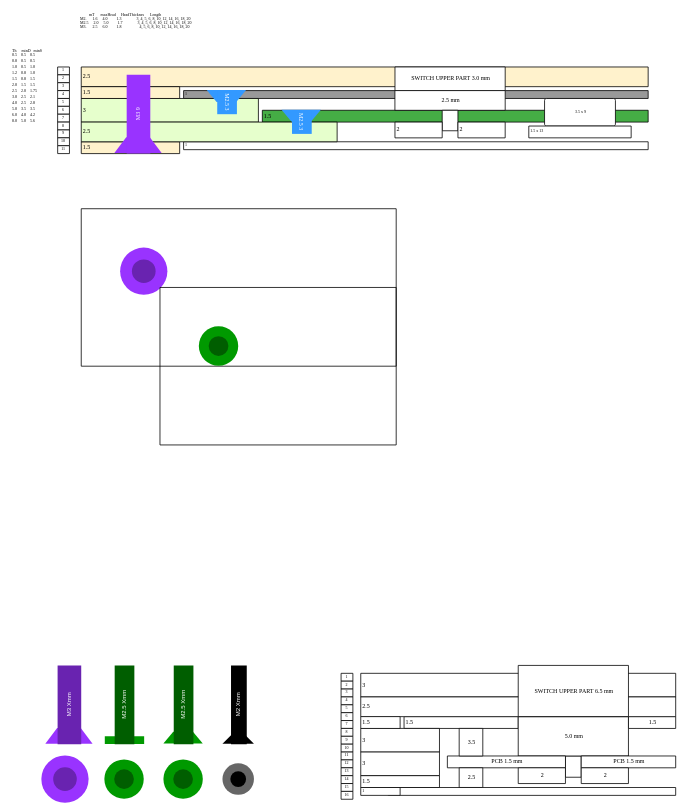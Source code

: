 <mxfile version="25.0.2">
  <diagram name="Page-1" id="6q55u24PyY2lI7wjEJeS">
    <mxGraphModel dx="574" dy="334" grid="1" gridSize="3.937" guides="0" tooltips="1" connect="1" arrows="1" fold="1" page="1" pageScale="1" pageWidth="583" pageHeight="827" math="0" shadow="0">
      <root>
        <mxCell id="0" />
        <mxCell id="1" parent="0" />
        <mxCell id="PEXuOpN_gfjlifwDr6Oz-19" value="1.5" style="verticalLabelPosition=middle;verticalAlign=middle;shape=mxgraph.basic.rect;fillColor2=none;strokeWidth=0.394;size=20;indent=5;snapToPoint=1;spacing=0;fontSize=3;labelPosition=center;align=left;spacingTop=1.968;fontFamily=Consolas;spacingLeft=1.968;fillColor=#FFF2CC;" parent="1" vertex="1">
          <mxGeometry x="39.38" y="84.65" width="49.2" height="5.9" as="geometry" />
        </mxCell>
        <mxCell id="BOpzRuNXo1N_ohKq1Wjf-14" value="1.5" style="verticalLabelPosition=middle;verticalAlign=middle;shape=mxgraph.basic.rect;fillColor2=none;strokeWidth=0.394;size=20;indent=5;snapToPoint=1;spacing=0;fontSize=3;labelPosition=center;align=left;spacingTop=1.968;spacingLeft=1.968;fontFamily=Consolas;" parent="1" vertex="1">
          <mxGeometry x="200.78" y="372.06" width="57.09" height="5.91" as="geometry" />
        </mxCell>
        <mxCell id="BFdBF8wN3BKMCY04Q8-_-1" value="3" style="verticalLabelPosition=middle;verticalAlign=middle;shape=mxgraph.basic.rect;fillColor2=none;strokeWidth=0.394;size=5;indent=5;topLeftStyle=default;fontSize=3;labelPosition=center;align=left;spacing=0;spacingLeft=1.968;fontFamily=Consolas;spacingTop=1.968;" parent="1" vertex="1">
          <mxGeometry x="179.13" y="350.41" width="157.47" height="11.81" as="geometry" />
        </mxCell>
        <mxCell id="BFdBF8wN3BKMCY04Q8-_-3" value="3" style="verticalLabelPosition=middle;verticalAlign=middle;shape=mxgraph.basic.rect;fillColor2=none;strokeWidth=0.394;size=20;indent=5;labelPosition=center;align=left;fontSize=3;spacing=0;spacingLeft=1.968;fontFamily=Consolas;spacingTop=1.968;" parent="1" vertex="1">
          <mxGeometry x="179.13" y="377.96" width="39.36" height="11.82" as="geometry" />
        </mxCell>
        <mxCell id="BFdBF8wN3BKMCY04Q8-_-4" value="1" style="verticalLabelPosition=middle;verticalAlign=middle;shape=mxgraph.basic.rect;fillColor2=none;strokeWidth=0.394;size=20;indent=5;spacing=0;fontSize=2;labelPosition=center;align=left;spacingLeft=1.968;fontFamily=Consolas;spacingTop=1.968;" parent="1" vertex="1">
          <mxGeometry x="192.9" y="407.5" width="143.69" height="3.94" as="geometry" />
        </mxCell>
        <mxCell id="BFdBF8wN3BKMCY04Q8-_-5" value="" style="verticalLabelPosition=bottom;verticalAlign=top;shape=mxgraph.basic.rect;fillColor2=none;strokeWidth=0.394;size=20;indent=5;snapToPoint=1;spacing=0;fontFamily=Consolas;spacingTop=1.968;spacingLeft=1.968;" parent="1" vertex="1">
          <mxGeometry x="281.48" y="391.74" width="7.87" height="10.63" as="geometry" />
        </mxCell>
        <mxCell id="BFdBF8wN3BKMCY04Q8-_-6" value="5.0 mm" style="verticalLabelPosition=middle;verticalAlign=middle;shape=mxgraph.basic.rect;fillColor2=none;strokeWidth=0.394;size=20;indent=5;snapToPoint=1;labelPosition=center;align=center;spacing=0;fontSize=3;fontFamily=Consolas;spacingTop=1.968;spacingLeft=1.968;" parent="1" vertex="1">
          <mxGeometry x="257.858" y="372.054" width="55.118" height="19.68" as="geometry" />
        </mxCell>
        <mxCell id="BOpzRuNXo1N_ohKq1Wjf-1" value="PCB 1.5 mm" style="verticalLabelPosition=middle;verticalAlign=middle;shape=mxgraph.basic.rect;fillColor2=none;strokeWidth=0.394;size=20;indent=5;snapToPoint=1;spacing=0;fontSize=3;labelPosition=center;align=center;spacingTop=1.968;fontFamily=Consolas;spacingLeft=1.968;" parent="1" vertex="1">
          <mxGeometry x="222.43" y="391.74" width="59.06" height="5.91" as="geometry" />
        </mxCell>
        <mxCell id="BOpzRuNXo1N_ohKq1Wjf-7" value="PCB 1.5 mm" style="verticalLabelPosition=middle;verticalAlign=middle;shape=mxgraph.basic.rect;fillColor2=none;strokeWidth=0.394;size=20;indent=5;snapToPoint=1;spacing=0;fontSize=3;labelPosition=center;align=center;spacingTop=1.968;fontFamily=Consolas;spacingLeft=1.968;" parent="1" vertex="1">
          <mxGeometry x="289.36" y="391.74" width="47.24" height="5.91" as="geometry" />
        </mxCell>
        <mxCell id="BOpzRuNXo1N_ohKq1Wjf-8" value="2" style="verticalLabelPosition=middle;verticalAlign=middle;shape=mxgraph.basic.rect;fillColor2=none;strokeWidth=0.394;size=20;indent=5;snapToPoint=1;spacing=0;fontSize=3;labelPosition=center;align=center;spacingTop=1.968;fontFamily=Consolas;spacingLeft=1.968;" parent="1" vertex="1">
          <mxGeometry x="257.86" y="397.65" width="23.61" height="7.874" as="geometry" />
        </mxCell>
        <mxCell id="BOpzRuNXo1N_ohKq1Wjf-16" value="1.5" style="verticalLabelPosition=middle;verticalAlign=middle;shape=mxgraph.basic.rect;fillColor2=none;strokeWidth=0.394;size=20;indent=5;snapToPoint=1;spacing=0;fontSize=3;labelPosition=center;align=center;spacingTop=1.968;fontFamily=Consolas;spacingLeft=1.968;" parent="1" vertex="1">
          <mxGeometry x="312.99" y="372.06" width="23.61" height="5.91" as="geometry" />
        </mxCell>
        <mxCell id="12Ary9XXmufizBWTGnjO-1" value="1" style="verticalLabelPosition=middle;verticalAlign=middle;shape=mxgraph.basic.rect;fillColor2=none;strokeWidth=0.394;size=20;indent=5;snapToPoint=1;spacing=0;fontSize=2;labelPosition=center;align=left;spacingTop=1.968;spacingLeft=1.968;fontFamily=Consolas;fillColor=#999999;" parent="1" vertex="1">
          <mxGeometry x="90.55" y="59.05" width="232.28" height="3.94" as="geometry" />
        </mxCell>
        <mxCell id="12Ary9XXmufizBWTGnjO-2" value="2.5" style="verticalLabelPosition=middle;verticalAlign=middle;shape=mxgraph.basic.rect;fillColor2=none;strokeWidth=0.394;size=5;indent=5;topLeftStyle=default;spacing=0;labelPosition=center;align=left;fontSize=3;spacingLeft=1.968;fontFamily=Consolas;spacingTop=1.968;fillColor=#FFF2CC;" parent="1" vertex="1">
          <mxGeometry x="39.37" y="47.24" width="283.46" height="9.84" as="geometry" />
        </mxCell>
        <mxCell id="12Ary9XXmufizBWTGnjO-4" value="1" style="verticalLabelPosition=middle;verticalAlign=middle;shape=mxgraph.basic.rect;fillColor2=none;strokeWidth=0.394;size=20;indent=5;labelPosition=center;align=left;spacing=0;fontSize=2;spacingLeft=1.968;fontFamily=Consolas;spacingTop=1.968;fillColor=none;" parent="1" vertex="1">
          <mxGeometry x="90.55" y="84.64" width="232.28" height="3.94" as="geometry" />
        </mxCell>
        <mxCell id="12Ary9XXmufizBWTGnjO-7" value="SWITCH UPPER PART 3.0 mm" style="verticalLabelPosition=middle;verticalAlign=middle;shape=mxgraph.basic.rect;fillColor2=none;strokeWidth=0.394;size=20;indent=5;snapToPoint=1;spacing=0;fontSize=3;labelPosition=center;align=center;fontFamily=Consolas;spacingTop=1.968;spacingLeft=1.968;fillColor=default;" parent="1" vertex="1">
          <mxGeometry x="196.24" y="47.24" width="55.11" height="11.81" as="geometry" />
        </mxCell>
        <mxCell id="12Ary9XXmufizBWTGnjO-9" value="1.5" style="verticalLabelPosition=middle;verticalAlign=middle;shape=mxgraph.basic.rect;fillColor2=none;strokeWidth=0.394;size=20;indent=5;snapToPoint=1;spacing=0;fontSize=3;labelPosition=center;align=left;spacingTop=1.968;fontFamily=Consolas;spacingLeft=1.968;spacingRight=3.937;fillColor=#45AD45;" parent="1" vertex="1">
          <mxGeometry x="129.92" y="68.89" width="192.91" height="5.91" as="geometry" />
        </mxCell>
        <mxCell id="IHAw7xpyFStyCsIP_Cdi-9" value="&lt;div&gt;&lt;font face=&quot;Consolas&quot; style=&quot;font-size: 2px;&quot;&gt;Th&amp;nbsp; &amp;nbsp; &amp;nbsp;minD&amp;nbsp; &amp;nbsp;minS&lt;/font&gt;&lt;/div&gt;&lt;font face=&quot;Consolas&quot; style=&quot;font-size: 2px;&quot;&gt;0.5&amp;nbsp; &amp;nbsp; 0.5&amp;nbsp; &amp;nbsp; 0.5&lt;/font&gt;&lt;div style=&quot;line-height: 150%;&quot;&gt;&lt;font face=&quot;Consolas&quot; style=&quot;font-size: 2px;&quot;&gt;0.8&amp;nbsp; &amp;nbsp; 0.5&amp;nbsp; &amp;nbsp; 0.5&lt;/font&gt;&lt;/div&gt;&lt;div style=&quot;line-height: 150%;&quot;&gt;&lt;font face=&quot;Consolas&quot; style=&quot;font-size: 2px;&quot;&gt;1.0&amp;nbsp; &amp;nbsp; 0.5&amp;nbsp; &amp;nbsp; 1.0&lt;/font&gt;&lt;/div&gt;&lt;div style=&quot;line-height: 150%;&quot;&gt;&lt;font face=&quot;Consolas&quot; style=&quot;font-size: 2px;&quot;&gt;1.2&amp;nbsp; &amp;nbsp; 0.8&amp;nbsp; &amp;nbsp; 1.0&lt;/font&gt;&lt;/div&gt;&lt;div style=&quot;line-height: 150%;&quot;&gt;&lt;font face=&quot;Consolas&quot; style=&quot;font-size: 2px;&quot;&gt;1.5&amp;nbsp; &amp;nbsp; 0.8&amp;nbsp; &amp;nbsp; 1.5&lt;/font&gt;&lt;/div&gt;&lt;div style=&quot;line-height: 150%;&quot;&gt;&lt;font face=&quot;Consolas&quot; style=&quot;font-size: 2px;&quot;&gt;2.0&amp;nbsp; &amp;nbsp; 1.5&amp;nbsp; &amp;nbsp; 1.5&lt;/font&gt;&lt;/div&gt;&lt;div style=&quot;line-height: 150%;&quot;&gt;&lt;font face=&quot;Consolas&quot; style=&quot;font-size: 2px;&quot;&gt;2.5&amp;nbsp; &amp;nbsp; 2.0&amp;nbsp; &amp;nbsp; 1.75&lt;/font&gt;&lt;/div&gt;&lt;div style=&quot;line-height: 150%;&quot;&gt;&lt;font face=&quot;Consolas&quot; style=&quot;font-size: 2px;&quot;&gt;3.0&amp;nbsp; &amp;nbsp; 2.5&amp;nbsp; &amp;nbsp; 2.1&lt;/font&gt;&lt;/div&gt;&lt;div style=&quot;line-height: 150%;&quot;&gt;&lt;font face=&quot;Consolas&quot; style=&quot;font-size: 2px;&quot;&gt;4.0&amp;nbsp; &amp;nbsp; 2.5&amp;nbsp; &amp;nbsp; 2.8&lt;/font&gt;&lt;/div&gt;&lt;div style=&quot;line-height: 150%;&quot;&gt;&lt;font face=&quot;Consolas&quot; style=&quot;font-size: 2px;&quot;&gt;5.0&amp;nbsp; &amp;nbsp; 3.5&amp;nbsp; &amp;nbsp; 3.5&lt;/font&gt;&lt;/div&gt;&lt;div style=&quot;line-height: 150%;&quot;&gt;&lt;font face=&quot;Consolas&quot; style=&quot;font-size: 2px;&quot;&gt;6.0&amp;nbsp; &amp;nbsp; 4.0&amp;nbsp; &amp;nbsp; 4.2&lt;/font&gt;&lt;/div&gt;&lt;div style=&quot;line-height: 150%;&quot;&gt;&lt;font face=&quot;Consolas&quot; style=&quot;font-size: 2px;&quot;&gt;8.0&amp;nbsp; &amp;nbsp; 5.0&amp;nbsp; &amp;nbsp; 5.6&lt;/font&gt;&lt;/div&gt;" style="text;html=1;align=left;verticalAlign=top;whiteSpace=wrap;rounded=0;fontSize=2;spacing=0;spacingLeft=5.905;" parent="1" vertex="1">
          <mxGeometry x="-0.01" y="32.8" width="37.81" height="45.27" as="geometry" />
        </mxCell>
        <mxCell id="pGMCf8du6IPaKGWiBUyU-11" value="3.5" style="verticalLabelPosition=middle;verticalAlign=middle;shape=mxgraph.basic.rect;fillColor2=none;strokeWidth=0.394;size=20;indent=0;snapToPoint=1;spacing=0;labelPosition=center;align=center;fontSize=3;fontFamily=Consolas;spacingTop=1.968;spacingLeft=1.968;" parent="1" vertex="1">
          <mxGeometry x="228.34" y="377.96" width="11.81" height="13.78" as="geometry" />
        </mxCell>
        <mxCell id="I9b-SbaB7nnPd9SZiFOt-1" value="1" style="verticalLabelPosition=middle;verticalAlign=middle;shape=mxgraph.basic.rect;fillColor2=none;strokeWidth=0.394;size=20;indent=5;snapToPoint=1;spacing=0;fontSize=2;labelPosition=center;align=center;spacingTop=1.968;spacingLeft=0;spacingRight=0;fontFamily=Consolas;" parent="1" vertex="1">
          <mxGeometry x="27.57" y="47.24" width="5.9" height="3.93" as="geometry" />
        </mxCell>
        <mxCell id="I9b-SbaB7nnPd9SZiFOt-2" value="2" style="verticalLabelPosition=middle;verticalAlign=middle;shape=mxgraph.basic.rect;fillColor2=none;strokeWidth=0.394;size=20;indent=5;snapToPoint=1;spacing=0;fontSize=2;labelPosition=center;align=center;spacingTop=1.968;spacingLeft=0;spacingRight=0;fontFamily=Consolas;" parent="1" vertex="1">
          <mxGeometry x="27.57" y="51.17" width="5.9" height="3.93" as="geometry" />
        </mxCell>
        <mxCell id="I9b-SbaB7nnPd9SZiFOt-3" value="3" style="verticalLabelPosition=middle;verticalAlign=middle;shape=mxgraph.basic.rect;fillColor2=none;strokeWidth=0.394;size=20;indent=5;snapToPoint=1;spacing=0;fontSize=2;labelPosition=center;align=center;spacingTop=1.968;spacingLeft=0;spacingRight=0;fontFamily=Consolas;" parent="1" vertex="1">
          <mxGeometry x="27.57" y="55.11" width="5.9" height="3.93" as="geometry" />
        </mxCell>
        <mxCell id="I9b-SbaB7nnPd9SZiFOt-4" value="4" style="verticalLabelPosition=middle;verticalAlign=middle;shape=mxgraph.basic.rect;fillColor2=none;strokeWidth=0.394;size=1.77;indent=5;snapToPoint=1;spacing=0;fontSize=2;labelPosition=center;align=center;spacingTop=1.968;spacingLeft=0;spacingRight=0;fontFamily=Consolas;" parent="1" vertex="1">
          <mxGeometry x="27.57" y="59.05" width="5.9" height="3.93" as="geometry" />
        </mxCell>
        <mxCell id="I9b-SbaB7nnPd9SZiFOt-5" value="5" style="verticalLabelPosition=middle;verticalAlign=middle;shape=mxgraph.basic.rect;fillColor2=none;strokeWidth=0.394;size=1.77;indent=5;snapToPoint=1;spacing=0;fontSize=2;labelPosition=center;align=center;spacingTop=1.968;spacingLeft=0;spacingRight=0;fontFamily=Consolas;" parent="1" vertex="1">
          <mxGeometry x="27.57" y="62.99" width="5.9" height="3.93" as="geometry" />
        </mxCell>
        <mxCell id="I9b-SbaB7nnPd9SZiFOt-6" value="6" style="verticalLabelPosition=middle;verticalAlign=middle;shape=mxgraph.basic.rect;fillColor2=none;strokeWidth=0.394;size=1.77;indent=5;snapToPoint=1;spacing=0;fontSize=2;labelPosition=center;align=center;spacingTop=1.968;spacingLeft=0;spacingRight=0;fontFamily=Consolas;" parent="1" vertex="1">
          <mxGeometry x="27.57" y="66.92" width="5.9" height="3.93" as="geometry" />
        </mxCell>
        <mxCell id="I9b-SbaB7nnPd9SZiFOt-7" value="7" style="verticalLabelPosition=middle;verticalAlign=middle;shape=mxgraph.basic.rect;fillColor2=none;strokeWidth=0.394;size=1.77;indent=5;snapToPoint=1;spacing=0;fontSize=2;labelPosition=center;align=center;spacingTop=1.968;spacingLeft=0;spacingRight=0;fontFamily=Consolas;" parent="1" vertex="1">
          <mxGeometry x="27.57" y="70.86" width="5.9" height="3.93" as="geometry" />
        </mxCell>
        <mxCell id="I9b-SbaB7nnPd9SZiFOt-8" value="8" style="verticalLabelPosition=middle;verticalAlign=middle;shape=mxgraph.basic.rect;fillColor2=none;strokeWidth=0.394;size=1.77;indent=5;snapToPoint=1;spacing=0;fontSize=2;labelPosition=center;align=center;spacingTop=1.968;spacingLeft=0;spacingRight=0;fontFamily=Consolas;" parent="1" vertex="1">
          <mxGeometry x="27.57" y="74.8" width="5.9" height="3.93" as="geometry" />
        </mxCell>
        <mxCell id="I9b-SbaB7nnPd9SZiFOt-9" value="9" style="verticalLabelPosition=middle;verticalAlign=middle;shape=mxgraph.basic.rect;fillColor2=none;strokeWidth=0.394;size=1.77;indent=5;snapToPoint=1;spacing=0;fontSize=2;labelPosition=center;align=center;spacingTop=1.968;spacingLeft=0;spacingRight=0;fontFamily=Consolas;" parent="1" vertex="1">
          <mxGeometry x="27.57" y="78.73" width="5.9" height="3.93" as="geometry" />
        </mxCell>
        <mxCell id="I9b-SbaB7nnPd9SZiFOt-12" value="1" style="verticalLabelPosition=middle;verticalAlign=middle;shape=mxgraph.basic.rect;fillColor2=none;strokeWidth=0.394;size=20;indent=5;snapToPoint=1;spacing=0;fontSize=2;labelPosition=center;align=center;spacingTop=1.968;spacingLeft=0;spacingRight=0;fontFamily=Consolas;" parent="1" vertex="1">
          <mxGeometry x="169.29" y="350.41" width="5.9" height="3.93" as="geometry" />
        </mxCell>
        <mxCell id="I9b-SbaB7nnPd9SZiFOt-13" value="2" style="verticalLabelPosition=middle;verticalAlign=middle;shape=mxgraph.basic.rect;fillColor2=none;strokeWidth=0.394;size=20;indent=5;snapToPoint=1;spacing=0;fontSize=2;labelPosition=center;align=center;spacingTop=1.968;spacingLeft=0;spacingRight=0;fontFamily=Consolas;" parent="1" vertex="1">
          <mxGeometry x="169.29" y="354.34" width="5.9" height="3.93" as="geometry" />
        </mxCell>
        <mxCell id="I9b-SbaB7nnPd9SZiFOt-14" value="3" style="verticalLabelPosition=middle;verticalAlign=middle;shape=mxgraph.basic.rect;fillColor2=none;strokeWidth=0.394;size=20;indent=5;snapToPoint=1;spacing=0;fontSize=2;labelPosition=center;align=center;spacingTop=1.968;spacingLeft=0;spacingRight=0;fontFamily=Consolas;" parent="1" vertex="1">
          <mxGeometry x="169.29" y="358.28" width="5.9" height="3.93" as="geometry" />
        </mxCell>
        <mxCell id="I9b-SbaB7nnPd9SZiFOt-15" value="4" style="verticalLabelPosition=middle;verticalAlign=middle;shape=mxgraph.basic.rect;fillColor2=none;strokeWidth=0.394;size=1.77;indent=5;snapToPoint=1;spacing=0;fontSize=2;labelPosition=center;align=center;spacingTop=1.968;spacingLeft=0;spacingRight=0;fontFamily=Consolas;" parent="1" vertex="1">
          <mxGeometry x="169.29" y="362.22" width="5.9" height="3.93" as="geometry" />
        </mxCell>
        <mxCell id="I9b-SbaB7nnPd9SZiFOt-16" value="5" style="verticalLabelPosition=middle;verticalAlign=middle;shape=mxgraph.basic.rect;fillColor2=none;strokeWidth=0.394;size=1.77;indent=5;snapToPoint=1;spacing=0;fontSize=2;labelPosition=center;align=center;spacingTop=1.968;spacingLeft=0;spacingRight=0;fontFamily=Consolas;" parent="1" vertex="1">
          <mxGeometry x="169.29" y="366.16" width="5.9" height="3.93" as="geometry" />
        </mxCell>
        <mxCell id="I9b-SbaB7nnPd9SZiFOt-17" value="6" style="verticalLabelPosition=middle;verticalAlign=middle;shape=mxgraph.basic.rect;fillColor2=none;strokeWidth=0.394;size=1.77;indent=5;snapToPoint=1;spacing=0;fontSize=2;labelPosition=center;align=center;spacingTop=1.968;spacingLeft=0;spacingRight=0;fontFamily=Consolas;" parent="1" vertex="1">
          <mxGeometry x="169.29" y="370.09" width="5.9" height="3.93" as="geometry" />
        </mxCell>
        <mxCell id="I9b-SbaB7nnPd9SZiFOt-18" value="7" style="verticalLabelPosition=middle;verticalAlign=middle;shape=mxgraph.basic.rect;fillColor2=none;strokeWidth=0.394;size=1.77;indent=5;snapToPoint=1;spacing=0;fontSize=2;labelPosition=center;align=center;spacingTop=1.968;spacingLeft=0;spacingRight=0;fontFamily=Consolas;" parent="1" vertex="1">
          <mxGeometry x="169.29" y="374.03" width="5.9" height="3.93" as="geometry" />
        </mxCell>
        <mxCell id="I9b-SbaB7nnPd9SZiFOt-19" value="8" style="verticalLabelPosition=middle;verticalAlign=middle;shape=mxgraph.basic.rect;fillColor2=none;strokeWidth=0.394;size=1.77;indent=5;snapToPoint=1;spacing=0;fontSize=2;labelPosition=center;align=center;spacingTop=1.968;spacingLeft=0;spacingRight=0;fontFamily=Consolas;" parent="1" vertex="1">
          <mxGeometry x="169.29" y="377.97" width="5.9" height="3.93" as="geometry" />
        </mxCell>
        <mxCell id="I9b-SbaB7nnPd9SZiFOt-20" value="9" style="verticalLabelPosition=middle;verticalAlign=middle;shape=mxgraph.basic.rect;fillColor2=none;strokeWidth=0.394;size=1.77;indent=5;snapToPoint=1;spacing=0;fontSize=2;labelPosition=center;align=center;spacingTop=1.968;spacingLeft=0;spacingRight=0;fontFamily=Consolas;" parent="1" vertex="1">
          <mxGeometry x="169.29" y="381.9" width="5.9" height="3.93" as="geometry" />
        </mxCell>
        <mxCell id="I9b-SbaB7nnPd9SZiFOt-21" value="10" style="verticalLabelPosition=middle;verticalAlign=middle;shape=mxgraph.basic.rect;fillColor2=none;strokeWidth=0.394;size=1.77;indent=5;snapToPoint=1;spacing=0;fontSize=2;labelPosition=center;align=center;spacingTop=1.968;spacingLeft=0;spacingRight=0;fontFamily=Consolas;" parent="1" vertex="1">
          <mxGeometry x="169.29" y="385.84" width="5.9" height="3.93" as="geometry" />
        </mxCell>
        <mxCell id="I9b-SbaB7nnPd9SZiFOt-22" value="11" style="verticalLabelPosition=middle;verticalAlign=middle;shape=mxgraph.basic.rect;fillColor2=none;strokeWidth=0.394;size=1.77;indent=5;snapToPoint=1;spacing=0;fontSize=2;labelPosition=center;align=center;spacingTop=1.968;spacingLeft=0;spacingRight=0;fontFamily=Consolas;" parent="1" vertex="1">
          <mxGeometry x="169.29" y="389.78" width="5.9" height="3.93" as="geometry" />
        </mxCell>
        <mxCell id="I9b-SbaB7nnPd9SZiFOt-23" value="12" style="verticalLabelPosition=middle;verticalAlign=middle;shape=mxgraph.basic.rect;fillColor2=none;strokeWidth=0.394;size=1.77;indent=5;snapToPoint=1;spacing=0;fontSize=2;labelPosition=center;align=center;spacingTop=1.968;spacingLeft=0;spacingRight=0;fontFamily=Consolas;" parent="1" vertex="1">
          <mxGeometry x="169.29" y="393.71" width="5.9" height="3.93" as="geometry" />
        </mxCell>
        <mxCell id="I9b-SbaB7nnPd9SZiFOt-24" value="13" style="verticalLabelPosition=middle;verticalAlign=middle;shape=mxgraph.basic.rect;fillColor2=none;strokeWidth=0.394;size=1.77;indent=5;snapToPoint=1;spacing=0;fontSize=2;labelPosition=center;align=center;spacingTop=1.968;spacingLeft=0;spacingRight=0;fontFamily=Consolas;" parent="1" vertex="1">
          <mxGeometry x="169.29" y="397.65" width="5.9" height="3.93" as="geometry" />
        </mxCell>
        <mxCell id="I9b-SbaB7nnPd9SZiFOt-25" value="14" style="verticalLabelPosition=middle;verticalAlign=middle;shape=mxgraph.basic.rect;fillColor2=none;strokeWidth=0.394;size=1.77;indent=5;snapToPoint=1;spacing=0;fontSize=2;labelPosition=center;align=center;spacingTop=1.968;spacingLeft=0;spacingRight=0;fontFamily=Consolas;" parent="1" vertex="1">
          <mxGeometry x="169.29" y="401.59" width="5.9" height="3.93" as="geometry" />
        </mxCell>
        <mxCell id="I9b-SbaB7nnPd9SZiFOt-26" value="15" style="verticalLabelPosition=middle;verticalAlign=middle;shape=mxgraph.basic.rect;fillColor2=none;strokeWidth=0.394;size=1.77;indent=5;snapToPoint=1;spacing=0;fontSize=2;labelPosition=center;align=center;spacingTop=1.968;spacingLeft=0;spacingRight=0;fontFamily=Consolas;" parent="1" vertex="1">
          <mxGeometry x="169.29" y="405.52" width="5.9" height="3.93" as="geometry" />
        </mxCell>
        <mxCell id="I9b-SbaB7nnPd9SZiFOt-27" value="16" style="verticalLabelPosition=middle;verticalAlign=middle;shape=mxgraph.basic.rect;fillColor2=none;strokeWidth=0.394;size=1.77;indent=5;snapToPoint=1;spacing=0;fontSize=2;labelPosition=center;align=center;spacingTop=1.968;spacingLeft=0;spacingRight=0;fontFamily=Consolas;" parent="1" vertex="1">
          <mxGeometry x="169.29" y="409.45" width="5.9" height="3.93" as="geometry" />
        </mxCell>
        <mxCell id="ATwWc056X0EkysEUGRjf-2" value="10" style="verticalLabelPosition=middle;verticalAlign=middle;shape=mxgraph.basic.rect;fillColor2=none;strokeWidth=0.394;size=1.82;indent=5;snapToPoint=1;spacing=0;fontSize=2;labelPosition=center;align=center;spacingTop=1.968;spacingLeft=0;spacingRight=0;fontFamily=Consolas;" parent="1" vertex="1">
          <mxGeometry x="27.58" y="82.67" width="5.9" height="3.93" as="geometry" />
        </mxCell>
        <mxCell id="-E6dwC6fU4psSkvqUc8i-1" value="3" style="verticalLabelPosition=middle;verticalAlign=middle;shape=mxgraph.basic.rect;fillColor2=none;strokeWidth=0.394;size=20;indent=5;labelPosition=center;align=left;fontSize=3;spacing=0;spacingLeft=1.968;fontFamily=Consolas;spacingTop=1.968;" parent="1" vertex="1">
          <mxGeometry x="179.13" y="389.78" width="39.36" height="11.81" as="geometry" />
        </mxCell>
        <mxCell id="-E6dwC6fU4psSkvqUc8i-2" value="1.5" style="verticalLabelPosition=middle;verticalAlign=middle;shape=mxgraph.basic.rect;fillColor2=none;strokeWidth=0.394;size=20;indent=5;labelPosition=center;align=left;fontSize=3;spacing=0;spacingLeft=1.968;fontFamily=Consolas;spacingTop=1.968;" parent="1" vertex="1">
          <mxGeometry x="179.13" y="401.59" width="39.36" height="5.91" as="geometry" />
        </mxCell>
        <mxCell id="-E6dwC6fU4psSkvqUc8i-3" value="2.5" style="verticalLabelPosition=middle;verticalAlign=middle;shape=mxgraph.basic.rect;fillColor2=none;strokeWidth=0.394;size=5;indent=5;topLeftStyle=default;fontSize=3;labelPosition=center;align=left;spacing=0;spacingLeft=1.968;fontFamily=Consolas;spacingTop=1.968;" parent="1" vertex="1">
          <mxGeometry x="179.13" y="362.22" width="157.47" height="9.85" as="geometry" />
        </mxCell>
        <mxCell id="BFdBF8wN3BKMCY04Q8-_-7" value="SWITCH UPPER PART 6.5 mm" style="verticalLabelPosition=middle;verticalAlign=middle;shape=mxgraph.basic.rect;fillColor2=none;strokeWidth=0.394;size=20;indent=5;snapToPoint=1;fontSize=3;labelPosition=center;align=center;spacing=0;fontFamily=Consolas;spacingTop=1.968;spacingLeft=1.968;" parent="1" vertex="1">
          <mxGeometry x="257.86" y="346.46" width="55.12" height="25.59" as="geometry" />
        </mxCell>
        <mxCell id="xJWUByJTI-TTXz5kbCh5-6" value="2" style="verticalLabelPosition=middle;verticalAlign=middle;shape=mxgraph.basic.rect;fillColor2=none;strokeWidth=0.394;size=20;indent=5;snapToPoint=1;spacing=0;fontSize=3;labelPosition=center;align=center;spacingTop=1.968;fontFamily=Consolas;spacingLeft=1.968;" parent="1" vertex="1">
          <mxGeometry x="289.36" y="397.65" width="23.61" height="7.874" as="geometry" />
        </mxCell>
        <mxCell id="xJWUByJTI-TTXz5kbCh5-7" value="3" style="verticalLabelPosition=middle;verticalAlign=middle;shape=mxgraph.basic.rect;fillColor2=none;strokeWidth=0.394;size=20;indent=5;snapToPoint=1;spacing=0;fontSize=3;labelPosition=center;align=left;spacingTop=1.968;fontFamily=Consolas;spacingLeft=1.968;fillColor=#E6FFCC;" parent="1" vertex="1">
          <mxGeometry x="39.38" y="62.99" width="88.57" height="11.81" as="geometry" />
        </mxCell>
        <mxCell id="xJWUByJTI-TTXz5kbCh5-9" value="2.5" style="verticalLabelPosition=middle;verticalAlign=middle;shape=mxgraph.basic.rect;fillColor2=none;strokeWidth=0.394;size=3.72;indent=5;snapToPoint=1;spacing=0;fontSize=3;labelPosition=center;align=center;spacingTop=1.968;fontFamily=Consolas;spacingLeft=1.968;" parent="1" vertex="1">
          <mxGeometry x="228.34" y="397.65" width="11.81" height="9.842" as="geometry" />
        </mxCell>
        <mxCell id="xJWUByJTI-TTXz5kbCh5-10" value="1" style="verticalLabelPosition=middle;verticalAlign=middle;shape=mxgraph.basic.rect;fillColor2=none;strokeWidth=0.394;size=20;indent=5;spacing=0;fontSize=2;labelPosition=center;align=left;spacingLeft=1.968;fontFamily=Consolas;spacingTop=1.968;" parent="1" vertex="1">
          <mxGeometry x="179.13" y="407.5" width="19.68" height="3.94" as="geometry" />
        </mxCell>
        <mxCell id="xJWUByJTI-TTXz5kbCh5-12" value="1.5" style="verticalLabelPosition=middle;verticalAlign=middle;shape=mxgraph.basic.rect;fillColor2=none;strokeWidth=0.394;size=20;indent=5;snapToPoint=1;spacing=0;fontSize=3;labelPosition=center;align=left;spacingTop=1.968;spacingLeft=1.968;fontFamily=Consolas;" parent="1" vertex="1">
          <mxGeometry x="179.13" y="372.06" width="19.68" height="5.91" as="geometry" />
        </mxCell>
        <mxCell id="Qzh2E_TufpZT9KLzvfDM-2" value="&lt;div style=&quot;line-height: 100%;&quot;&gt;&lt;font face=&quot;Consolas&quot;&gt;&amp;nbsp; &amp;nbsp; &amp;nbsp; &amp;nbsp; &amp;nbsp;mT&amp;nbsp; &amp;nbsp; &amp;nbsp; maxHead&amp;nbsp; &amp;nbsp; &amp;nbsp;HeadThicknes&amp;nbsp; &amp;nbsp; &amp;nbsp; Length&lt;/font&gt;&lt;/div&gt;&lt;div style=&quot;line-height: 100%;&quot;&gt;&lt;font face=&quot;Consolas&quot;&gt;M2.&amp;nbsp; &amp;nbsp; &amp;nbsp; 1.6&amp;nbsp; &amp;nbsp; &amp;nbsp;4.0&amp;nbsp; &amp;nbsp; &amp;nbsp; &amp;nbsp; &amp;nbsp;1.3&amp;nbsp; &amp;nbsp; &amp;nbsp; &amp;nbsp; &amp;nbsp; &amp;nbsp; &amp;nbsp; &amp;nbsp;3, 4, 5, 6, 8, 10, 12, 14, 16, 18, 20&lt;/font&gt;&lt;/div&gt;&lt;div style=&quot;line-height: 100%;&quot;&gt;&lt;font face=&quot;Consolas&quot;&gt;M2.5&amp;nbsp; &amp;nbsp; &amp;nbsp;2.0&amp;nbsp; &amp;nbsp; &amp;nbsp;5.0&amp;nbsp; &amp;nbsp; &amp;nbsp; &amp;nbsp; &amp;nbsp;1.7&amp;nbsp; &amp;nbsp; &amp;nbsp; &amp;nbsp; &amp;nbsp; &amp;nbsp; &amp;nbsp; &amp;nbsp;&lt;/font&gt;&lt;span style=&quot;font-family: Consolas; background-color: initial;&quot;&gt;3, 4, 5, 6, 8, 10, 12, 14, 16, 18, 20&lt;/span&gt;&lt;/div&gt;&lt;div style=&quot;line-height: 100%;&quot;&gt;&lt;font face=&quot;Consolas&quot;&gt;M3.&amp;nbsp; &amp;nbsp; &amp;nbsp; 2.5&amp;nbsp; &amp;nbsp; &amp;nbsp;6.0&amp;nbsp; &amp;nbsp; &amp;nbsp; &amp;nbsp; &amp;nbsp;1.8&amp;nbsp; &amp;nbsp; &amp;nbsp; &amp;nbsp; &amp;nbsp; &amp;nbsp; &amp;nbsp; &amp;nbsp; &amp;nbsp;&amp;nbsp;&lt;/font&gt;&lt;span style=&quot;font-family: Consolas; background-color: initial;&quot;&gt;4, 5, 6, 8, 10, 12, 14, 16, 18, 20&lt;/span&gt;&lt;/div&gt;" style="text;html=1;align=left;verticalAlign=top;whiteSpace=wrap;rounded=0;fontSize=2;spacing=0;spacingLeft=5.905;" parent="1" vertex="1">
          <mxGeometry x="33.8" y="14.97" width="104.33" height="17.71" as="geometry" />
        </mxCell>
        <mxCell id="-E6dwC6fU4psSkvqUc8i-4" value="2.5" style="verticalLabelPosition=middle;verticalAlign=middle;shape=mxgraph.basic.rect;fillColor2=none;strokeWidth=0.394;size=20;indent=5;labelPosition=center;align=left;fontSize=3;spacing=0;spacingLeft=1.968;fontFamily=Consolas;spacingTop=1.968;fillColor=#E6FFCC;" parent="1" vertex="1">
          <mxGeometry x="39.38" y="74.8" width="127.94" height="9.84" as="geometry" />
        </mxCell>
        <mxCell id="12Ary9XXmufizBWTGnjO-6" value="2.5 mm" style="verticalLabelPosition=middle;verticalAlign=middle;shape=mxgraph.basic.rect;fillColor2=none;strokeWidth=0.394;size=20;indent=5;snapToPoint=1;spacing=0;labelPosition=center;align=center;fontSize=3;fontFamily=Consolas;spacingTop=1.968;spacingLeft=1.968;fillColor=default;" parent="1" vertex="1">
          <mxGeometry x="196.21" y="59.05" width="55.14" height="9.85" as="geometry" />
        </mxCell>
        <mxCell id="NTcPvVKUhjpcu_kJMHEb-8" value="" style="shape=trapezoid;perimeter=trapezoidPerimeter;whiteSpace=wrap;html=1;fixedSize=1;size=5.902;strokeColor=none;fillColor=#9933FF;rotation=0;fillStyle=solid;" parent="1" vertex="1">
          <mxGeometry x="56.189" y="82.68" width="23.622" height="7.874" as="geometry" />
        </mxCell>
        <mxCell id="12Ary9XXmufizBWTGnjO-5" value="" style="verticalLabelPosition=bottom;verticalAlign=top;shape=mxgraph.basic.rect;fillColor2=none;strokeWidth=0.394;size=3.94;indent=5;snapToPoint=1;spacing=0;fontFamily=Consolas;spacingTop=1.968;spacingLeft=1.968;fillColor=default;" parent="1" vertex="1">
          <mxGeometry x="219.85" y="68.89" width="7.87" height="10.236" as="geometry" />
        </mxCell>
        <mxCell id="PEXuOpN_gfjlifwDr6Oz-2" value="2" style="verticalLabelPosition=middle;verticalAlign=middle;shape=mxgraph.basic.rect;fillColor2=none;strokeWidth=0.394;size=20;indent=5;labelPosition=center;align=left;fontSize=3;spacing=0;spacingLeft=1.968;fontFamily=Consolas;spacingTop=1.968;fillColor=default;" parent="1" vertex="1">
          <mxGeometry x="196.23" y="74.8" width="23.62" height="7.88" as="geometry" />
        </mxCell>
        <mxCell id="PEXuOpN_gfjlifwDr6Oz-5" value="" style="group" parent="1" vertex="1" connectable="0">
          <mxGeometry x="263.15" y="62.991" width="51.18" height="19.685" as="geometry" />
        </mxCell>
        <mxCell id="RTYT6uNbu9dAxZq9Mq6Q-8" value="3.5 x 9" style="verticalLabelPosition=middle;verticalAlign=middle;shape=mxgraph.basic.rect;fillColor2=none;strokeWidth=0.394;size=6.89;indent=5;labelPosition=center;align=center;spacing=0;fontSize=2;spacingLeft=1.968;fontFamily=Consolas;spacingTop=1.968;rectStyle=rounded;absoluteCornerSize=0;topLeftStyle=default;topRightStyle=default;bottomRightStyle=default;bottomLeftStyle=default;fillColor=default;horizontal=1;" parent="PEXuOpN_gfjlifwDr6Oz-5" vertex="1">
          <mxGeometry x="7.88" width="35.433" height="13.779" as="geometry" />
        </mxCell>
        <mxCell id="RTYT6uNbu9dAxZq9Mq6Q-7" value="1.5 x 13" style="verticalLabelPosition=middle;verticalAlign=middle;shape=mxgraph.basic.rect;fillColor2=none;strokeWidth=0.394;size=20;indent=5;labelPosition=center;align=left;spacing=0;fontSize=2;spacingLeft=1.968;fontFamily=Consolas;spacingTop=1.968;fillColor=default;" parent="PEXuOpN_gfjlifwDr6Oz-5" vertex="1">
          <mxGeometry y="13.779" width="51.18" height="5.905" as="geometry" />
        </mxCell>
        <mxCell id="PEXuOpN_gfjlifwDr6Oz-10" value="2" style="verticalLabelPosition=middle;verticalAlign=middle;shape=mxgraph.basic.rect;fillColor2=none;strokeWidth=0.394;size=20;indent=5;labelPosition=center;align=left;fontSize=3;spacing=0;spacingLeft=1.968;fontFamily=Consolas;spacingTop=1.968;fillColor=default;" parent="1" vertex="1">
          <mxGeometry x="227.72" y="74.8" width="23.62" height="7.88" as="geometry" />
        </mxCell>
        <mxCell id="PEXuOpN_gfjlifwDr6Oz-12" value="1.5" style="verticalLabelPosition=middle;verticalAlign=middle;shape=mxgraph.basic.rect;fillColor2=none;strokeWidth=0.394;size=20;indent=5;snapToPoint=1;spacing=0;fontSize=3;labelPosition=center;align=left;spacingTop=1.968;fontFamily=Consolas;spacingLeft=1.968;fillColor=#FFF2CC;" parent="1" vertex="1">
          <mxGeometry x="39.38" y="57.09" width="49.2" height="5.9" as="geometry" />
        </mxCell>
        <mxCell id="PEXuOpN_gfjlifwDr6Oz-13" value="11" style="verticalLabelPosition=middle;verticalAlign=middle;shape=mxgraph.basic.rect;fillColor2=none;strokeWidth=0.394;size=1.82;indent=5;snapToPoint=1;spacing=0;fontSize=2;labelPosition=center;align=center;spacingTop=1.968;spacingLeft=0;spacingRight=0;fontFamily=Consolas;" parent="1" vertex="1">
          <mxGeometry x="27.58" y="86.61" width="5.9" height="3.93" as="geometry" />
        </mxCell>
        <mxCell id="Qzh2E_TufpZT9KLzvfDM-15" value="M3 9" style="verticalLabelPosition=middle;verticalAlign=middle;shape=mxgraph.basic.rect;fillColor2=none;strokeWidth=0.394;size=20;indent=5;labelPosition=center;align=center;fontSize=3;spacing=0;spacingLeft=0;fontFamily=Consolas;spacingTop=1.968;fillColor=#9933FF;fontColor=#FFFFFF;horizontal=0;strokeColor=none;" parent="1" vertex="1">
          <mxGeometry x="62.09" y="51.18" width="11.81" height="39.37" as="geometry" />
        </mxCell>
        <mxCell id="PEXuOpN_gfjlifwDr6Oz-23" value="" style="group" parent="1" vertex="1" connectable="0">
          <mxGeometry x="102.359" y="59.05" width="19.69" height="11.8" as="geometry" />
        </mxCell>
        <mxCell id="NTcPvVKUhjpcu_kJMHEb-5" value="" style="shape=trapezoid;perimeter=trapezoidPerimeter;whiteSpace=wrap;html=1;fixedSize=1;size=4.921;strokeColor=none;fillColor=#3399FF;rotation=-180;fillStyle=solid;" parent="PEXuOpN_gfjlifwDr6Oz-23" vertex="1">
          <mxGeometry width="19.69" height="5.91" as="geometry" />
        </mxCell>
        <mxCell id="ZR2Huyt7dv55oFu_b3-r-18" value="M2.5 3" style="verticalLabelPosition=middle;verticalAlign=middle;shape=mxgraph.basic.rect;fillColor2=none;strokeWidth=0.394;size=20;indent=5;labelPosition=center;align=center;fontSize=3;spacing=0;spacingLeft=0;fontFamily=Consolas;spacingTop=1.968;fillColor=#3399FF;fontColor=#FFFFFF;horizontal=0;strokeColor=none;rotation=-180;" parent="PEXuOpN_gfjlifwDr6Oz-23" vertex="1">
          <mxGeometry x="5.001" y="2.132e-14" width="9.85" height="11.8" as="geometry" />
        </mxCell>
        <mxCell id="PEXuOpN_gfjlifwDr6Oz-24" value="" style="group" parent="1" vertex="1" connectable="0">
          <mxGeometry x="139.759" y="68.9" width="19.69" height="11.8" as="geometry" />
        </mxCell>
        <mxCell id="PEXuOpN_gfjlifwDr6Oz-17" value="" style="shape=trapezoid;perimeter=trapezoidPerimeter;whiteSpace=wrap;html=1;fixedSize=1;size=4.921;strokeColor=none;fillColor=#3399FF;rotation=-180;fillStyle=solid;" parent="PEXuOpN_gfjlifwDr6Oz-24" vertex="1">
          <mxGeometry y="7.105e-15" width="19.69" height="5.91" as="geometry" />
        </mxCell>
        <mxCell id="PEXuOpN_gfjlifwDr6Oz-18" value="M2.5 3" style="verticalLabelPosition=middle;verticalAlign=middle;shape=mxgraph.basic.rect;fillColor2=none;strokeWidth=0.394;size=20;indent=5;labelPosition=center;align=center;fontSize=3;spacing=0;spacingLeft=0;fontFamily=Consolas;spacingTop=1.968;fillColor=#3399FF;fontColor=#FFFFFF;horizontal=0;strokeColor=none;rotation=-180;" parent="PEXuOpN_gfjlifwDr6Oz-24" vertex="1">
          <mxGeometry x="5.001" y="2.842e-14" width="9.85" height="11.8" as="geometry" />
        </mxCell>
        <mxCell id="NTcPvVKUhjpcu_kJMHEb-4" value="" style="shape=trapezoid;perimeter=trapezoidPerimeter;whiteSpace=wrap;html=1;fixedSize=1;size=5.903;strokeColor=none;fillColor=#000000;rotation=-360;fillStyle=solid;fontFamily=Helvetica;container=0;" parent="1" vertex="1">
          <mxGeometry x="110.239" y="380.01" width="15.748" height="5.92" as="geometry" />
        </mxCell>
        <mxCell id="Qzh2E_TufpZT9KLzvfDM-22" value="M2 Xmm" style="verticalLabelPosition=middle;verticalAlign=middle;shape=mxgraph.basic.rect;fillColor2=none;strokeWidth=0.394;size=20;indent=5;labelPosition=center;align=center;fontSize=3;spacing=0;spacingLeft=0;fontFamily=Helvetica;spacingTop=1.968;fillColor=#000000;fontColor=#FFFFFF;horizontal=0;strokeColor=none;rotation=0;container=0;" parent="1" vertex="1">
          <mxGeometry x="114.26" y="346.46" width="7.87" height="39.36" as="geometry" />
        </mxCell>
        <mxCell id="ZLip_ffkF-UP-xcDLgmN-4" value="" style="ellipse;whiteSpace=wrap;html=1;aspect=fixed;fillColor=#9933FF;strokeColor=none;container=0;" vertex="1" parent="1">
          <mxGeometry x="19.68" y="391.74" width="23.62" height="23.62" as="geometry" />
        </mxCell>
        <mxCell id="ZLip_ffkF-UP-xcDLgmN-6" value="" style="ellipse;whiteSpace=wrap;html=1;aspect=fixed;fillColor=#6923B0;strokeColor=none;container=0;" vertex="1" parent="1">
          <mxGeometry x="25.59" y="397.64" width="11.81" height="11.81" as="geometry" />
        </mxCell>
        <mxCell id="ZLip_ffkF-UP-xcDLgmN-8" value="" style="ellipse;whiteSpace=wrap;html=1;aspect=fixed;fillColor=#009900;strokeColor=none;container=0;" vertex="1" parent="1">
          <mxGeometry x="80.71" y="393.71" width="19.69" height="19.69" as="geometry" />
        </mxCell>
        <mxCell id="ZLip_ffkF-UP-xcDLgmN-9" value="" style="ellipse;whiteSpace=wrap;html=1;aspect=fixed;fillColor=#005E00;strokeColor=none;container=0;" vertex="1" parent="1">
          <mxGeometry x="85.631" y="398.629" width="9.85" height="9.85" as="geometry" />
        </mxCell>
        <mxCell id="ZLip_ffkF-UP-xcDLgmN-14" value="" style="ellipse;whiteSpace=wrap;html=1;aspect=fixed;fillColor=#666666;strokeColor=none;container=0;" vertex="1" parent="1">
          <mxGeometry x="110.23" y="395.68" width="15.75" height="15.75" as="geometry" />
        </mxCell>
        <mxCell id="ZLip_ffkF-UP-xcDLgmN-15" value="" style="ellipse;whiteSpace=wrap;html=1;aspect=fixed;fillColor=#000000;strokeColor=none;container=0;" vertex="1" parent="1">
          <mxGeometry x="114.171" y="399.609" width="7.874" height="7.87" as="geometry" />
        </mxCell>
        <mxCell id="NTcPvVKUhjpcu_kJMHEb-7" value="" style="shape=trapezoid;perimeter=trapezoidPerimeter;whiteSpace=wrap;html=1;fixedSize=1;size=4.921;strokeColor=none;fillColor=#009900;rotation=0;fillStyle=solid;fontFamily=Helvetica;container=0;" parent="1" vertex="1">
          <mxGeometry x="80.697" y="379.9" width="19.69" height="5.91" as="geometry" />
        </mxCell>
        <mxCell id="Qzh2E_TufpZT9KLzvfDM-19" value="M2.5 Xmm" style="verticalLabelPosition=middle;verticalAlign=middle;shape=mxgraph.basic.rect;fillColor2=none;strokeWidth=0.394;size=20;indent=5;labelPosition=center;align=center;fontSize=3;spacing=0;spacingLeft=0;fontFamily=Helvetica;spacingTop=1.968;fillColor=#005E00;fontColor=#FFFFFF;horizontal=0;strokeColor=none;container=0;" parent="1" vertex="1">
          <mxGeometry x="85.62" y="346.46" width="9.84" height="39.36" as="geometry" />
        </mxCell>
        <mxCell id="o2-Aj4wBCtstnL9yCd3O-3" value="" style="verticalLabelPosition=middle;verticalAlign=middle;shape=mxgraph.basic.rect;fillColor2=none;strokeWidth=0.394;size=20;indent=5;labelPosition=center;align=center;fontSize=3;spacing=0;spacingLeft=0;fontFamily=Helvetica;spacingTop=1.968;fillColor=#009900;fontColor=#FFFFFF;horizontal=0;strokeColor=none;container=0;" parent="1" vertex="1">
          <mxGeometry x="51.15" y="381.87" width="19.68" height="3.94" as="geometry" />
        </mxCell>
        <mxCell id="Qzh2E_TufpZT9KLzvfDM-5" value="M2.5 Xmm" style="verticalLabelPosition=middle;verticalAlign=middle;shape=mxgraph.basic.rect;fillColor2=none;strokeWidth=0.394;size=20;indent=5;labelPosition=center;align=center;fontSize=3;spacing=0;spacingLeft=0;fontFamily=Helvetica;spacingTop=1.968;fillColor=#005E00;fontColor=#FFFFFF;horizontal=0;strokeColor=none;container=0;" parent="1" vertex="1">
          <mxGeometry x="56.09" y="346.46" width="9.84" height="39.36" as="geometry" />
        </mxCell>
        <mxCell id="ZLip_ffkF-UP-xcDLgmN-1" value="" style="shape=trapezoid;perimeter=trapezoidPerimeter;whiteSpace=wrap;html=1;fixedSize=1;size=5.902;strokeColor=none;fillColor=#9933FF;rotation=0;fillStyle=solid;container=0;" vertex="1" parent="1">
          <mxGeometry x="21.649" y="377.96" width="23.622" height="7.874" as="geometry" />
        </mxCell>
        <mxCell id="ZLip_ffkF-UP-xcDLgmN-2" value="M3 Xmm" style="verticalLabelPosition=middle;verticalAlign=middle;shape=mxgraph.basic.rect;fillColor2=none;strokeWidth=0.394;size=20;indent=5;labelPosition=center;align=center;fontSize=3;spacing=0;spacingLeft=0;fontFamily=Helvetica;spacingTop=1.968;fillColor=#6923B0;fontColor=#FFFFFF;horizontal=0;strokeColor=none;container=0;" vertex="1" parent="1">
          <mxGeometry x="27.55" y="346.46" width="11.81" height="39.37" as="geometry" />
        </mxCell>
        <mxCell id="ZLip_ffkF-UP-xcDLgmN-20" value="" style="verticalLabelPosition=middle;verticalAlign=middle;shape=mxgraph.basic.rect;fillColor2=none;strokeWidth=0.394;size=5;indent=5;topLeftStyle=default;spacing=0;labelPosition=center;align=left;fontSize=3;spacingLeft=1.968;fontFamily=Consolas;spacingTop=1.968;fillColor=none;" vertex="1" parent="1">
          <mxGeometry x="39.37" y="118.11" width="157.48" height="78.74" as="geometry" />
        </mxCell>
        <mxCell id="ZLip_ffkF-UP-xcDLgmN-24" value="" style="group" vertex="1" connectable="0" parent="1">
          <mxGeometry x="59.07" y="137.79" width="23.62" height="23.62" as="geometry" />
        </mxCell>
        <mxCell id="ZLip_ffkF-UP-xcDLgmN-22" value="" style="ellipse;whiteSpace=wrap;html=1;aspect=fixed;fillColor=#9933FF;strokeColor=none;container=0;" vertex="1" parent="ZLip_ffkF-UP-xcDLgmN-24">
          <mxGeometry width="23.62" height="23.62" as="geometry" />
        </mxCell>
        <mxCell id="ZLip_ffkF-UP-xcDLgmN-23" value="" style="ellipse;whiteSpace=wrap;html=1;aspect=fixed;fillColor=#6923B0;strokeColor=none;container=0;" vertex="1" parent="ZLip_ffkF-UP-xcDLgmN-24">
          <mxGeometry x="5.91" y="5.9" width="11.81" height="11.81" as="geometry" />
        </mxCell>
        <mxCell id="ZLip_ffkF-UP-xcDLgmN-25" value="" style="group" vertex="1" connectable="0" parent="1">
          <mxGeometry x="51.18" y="393.71" width="19.69" height="19.69" as="geometry" />
        </mxCell>
        <mxCell id="ZLip_ffkF-UP-xcDLgmN-5" value="" style="ellipse;whiteSpace=wrap;html=1;aspect=fixed;fillColor=#009900;strokeColor=none;container=0;" vertex="1" parent="ZLip_ffkF-UP-xcDLgmN-25">
          <mxGeometry width="19.69" height="19.69" as="geometry" />
        </mxCell>
        <mxCell id="ZLip_ffkF-UP-xcDLgmN-7" value="" style="ellipse;whiteSpace=wrap;html=1;aspect=fixed;fillColor=#005E00;strokeColor=none;container=0;" vertex="1" parent="ZLip_ffkF-UP-xcDLgmN-25">
          <mxGeometry x="4.921" y="4.919" width="9.85" height="9.85" as="geometry" />
        </mxCell>
        <mxCell id="ZLip_ffkF-UP-xcDLgmN-26" value="" style="group" vertex="1" connectable="0" parent="1">
          <mxGeometry x="98.42" y="177.17" width="19.69" height="19.69" as="geometry" />
        </mxCell>
        <mxCell id="ZLip_ffkF-UP-xcDLgmN-27" value="" style="ellipse;whiteSpace=wrap;html=1;aspect=fixed;fillColor=#009900;strokeColor=none;container=0;" vertex="1" parent="ZLip_ffkF-UP-xcDLgmN-26">
          <mxGeometry width="19.69" height="19.69" as="geometry" />
        </mxCell>
        <mxCell id="ZLip_ffkF-UP-xcDLgmN-28" value="" style="ellipse;whiteSpace=wrap;html=1;aspect=fixed;fillColor=#005E00;strokeColor=none;container=0;" vertex="1" parent="ZLip_ffkF-UP-xcDLgmN-26">
          <mxGeometry x="4.921" y="4.919" width="9.85" height="9.85" as="geometry" />
        </mxCell>
        <mxCell id="ZLip_ffkF-UP-xcDLgmN-29" value="" style="verticalLabelPosition=middle;verticalAlign=middle;shape=mxgraph.basic.rect;fillColor2=none;strokeWidth=0.394;size=5;indent=5;topLeftStyle=default;spacing=0;labelPosition=center;align=left;fontSize=3;spacingLeft=1.968;fontFamily=Consolas;spacingTop=1.968;fillColor=none;" vertex="1" parent="1">
          <mxGeometry x="78.74" y="157.48" width="118.11" height="78.74" as="geometry" />
        </mxCell>
      </root>
    </mxGraphModel>
  </diagram>
</mxfile>
